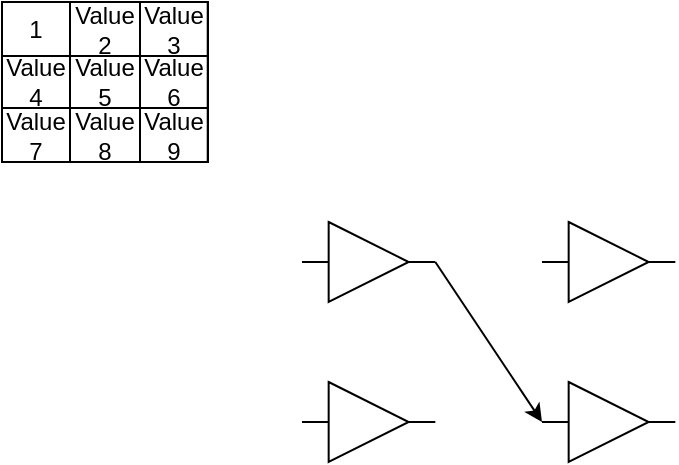 <mxfile version="24.3.0" type="github">
  <diagram id="C5RBs43oDa-KdzZeNtuy" name="Page-1">
    <mxGraphModel dx="781" dy="423" grid="1" gridSize="10" guides="1" tooltips="1" connect="1" arrows="1" fold="1" page="1" pageScale="1" pageWidth="1169" pageHeight="827" math="0" shadow="0">
      <root>
        <mxCell id="WIyWlLk6GJQsqaUBKTNV-0" />
        <mxCell id="WIyWlLk6GJQsqaUBKTNV-1" parent="WIyWlLk6GJQsqaUBKTNV-0" />
        <mxCell id="LLCsSia3MjpJeiBKYf-Y-13" value="" style="childLayout=tableLayout;recursiveResize=0;shadow=0;fillColor=none;" vertex="1" parent="WIyWlLk6GJQsqaUBKTNV-1">
          <mxGeometry x="10" y="10" width="102.86" height="80" as="geometry" />
        </mxCell>
        <mxCell id="LLCsSia3MjpJeiBKYf-Y-14" value="" style="shape=tableRow;horizontal=0;startSize=0;swimlaneHead=0;swimlaneBody=0;top=0;left=0;bottom=0;right=0;dropTarget=0;collapsible=0;recursiveResize=0;expand=0;fontStyle=0;fillColor=none;strokeColor=inherit;" vertex="1" parent="LLCsSia3MjpJeiBKYf-Y-13">
          <mxGeometry width="102.86" height="27" as="geometry" />
        </mxCell>
        <mxCell id="LLCsSia3MjpJeiBKYf-Y-15" value="1" style="connectable=0;recursiveResize=0;strokeColor=inherit;fillColor=none;align=center;whiteSpace=wrap;html=1;" vertex="1" parent="LLCsSia3MjpJeiBKYf-Y-14">
          <mxGeometry width="34" height="27" as="geometry">
            <mxRectangle width="34" height="27" as="alternateBounds" />
          </mxGeometry>
        </mxCell>
        <mxCell id="LLCsSia3MjpJeiBKYf-Y-16" value="Value 2" style="connectable=0;recursiveResize=0;strokeColor=inherit;fillColor=none;align=center;whiteSpace=wrap;html=1;" vertex="1" parent="LLCsSia3MjpJeiBKYf-Y-14">
          <mxGeometry x="34" width="35" height="27" as="geometry">
            <mxRectangle width="35" height="27" as="alternateBounds" />
          </mxGeometry>
        </mxCell>
        <mxCell id="LLCsSia3MjpJeiBKYf-Y-17" value="Value 3" style="connectable=0;recursiveResize=0;strokeColor=inherit;fillColor=none;align=center;whiteSpace=wrap;html=1;" vertex="1" parent="LLCsSia3MjpJeiBKYf-Y-14">
          <mxGeometry x="69" width="34" height="27" as="geometry">
            <mxRectangle width="34" height="27" as="alternateBounds" />
          </mxGeometry>
        </mxCell>
        <mxCell id="LLCsSia3MjpJeiBKYf-Y-18" style="shape=tableRow;horizontal=0;startSize=0;swimlaneHead=0;swimlaneBody=0;top=0;left=0;bottom=0;right=0;dropTarget=0;collapsible=0;recursiveResize=0;expand=0;fontStyle=0;fillColor=none;strokeColor=inherit;" vertex="1" parent="LLCsSia3MjpJeiBKYf-Y-13">
          <mxGeometry y="27" width="102.86" height="26" as="geometry" />
        </mxCell>
        <mxCell id="LLCsSia3MjpJeiBKYf-Y-19" value="Value 4" style="connectable=0;recursiveResize=0;strokeColor=inherit;fillColor=none;align=center;whiteSpace=wrap;html=1;" vertex="1" parent="LLCsSia3MjpJeiBKYf-Y-18">
          <mxGeometry width="34" height="26" as="geometry">
            <mxRectangle width="34" height="26" as="alternateBounds" />
          </mxGeometry>
        </mxCell>
        <mxCell id="LLCsSia3MjpJeiBKYf-Y-20" value="Value 5" style="connectable=0;recursiveResize=0;strokeColor=inherit;fillColor=none;align=center;whiteSpace=wrap;html=1;" vertex="1" parent="LLCsSia3MjpJeiBKYf-Y-18">
          <mxGeometry x="34" width="35" height="26" as="geometry">
            <mxRectangle width="35" height="26" as="alternateBounds" />
          </mxGeometry>
        </mxCell>
        <mxCell id="LLCsSia3MjpJeiBKYf-Y-21" value="Value 6" style="connectable=0;recursiveResize=0;strokeColor=inherit;fillColor=none;align=center;whiteSpace=wrap;html=1;" vertex="1" parent="LLCsSia3MjpJeiBKYf-Y-18">
          <mxGeometry x="69" width="34" height="26" as="geometry">
            <mxRectangle width="34" height="26" as="alternateBounds" />
          </mxGeometry>
        </mxCell>
        <mxCell id="LLCsSia3MjpJeiBKYf-Y-22" style="shape=tableRow;horizontal=0;startSize=0;swimlaneHead=0;swimlaneBody=0;top=0;left=0;bottom=0;right=0;dropTarget=0;collapsible=0;recursiveResize=0;expand=0;fontStyle=0;fillColor=none;strokeColor=inherit;" vertex="1" parent="LLCsSia3MjpJeiBKYf-Y-13">
          <mxGeometry y="53" width="102.86" height="27" as="geometry" />
        </mxCell>
        <mxCell id="LLCsSia3MjpJeiBKYf-Y-23" value="Value 7" style="connectable=0;recursiveResize=0;strokeColor=inherit;fillColor=none;align=center;whiteSpace=wrap;html=1;" vertex="1" parent="LLCsSia3MjpJeiBKYf-Y-22">
          <mxGeometry width="34" height="27" as="geometry">
            <mxRectangle width="34" height="27" as="alternateBounds" />
          </mxGeometry>
        </mxCell>
        <mxCell id="LLCsSia3MjpJeiBKYf-Y-24" value="Value 8" style="connectable=0;recursiveResize=0;strokeColor=inherit;fillColor=none;align=center;whiteSpace=wrap;html=1;" vertex="1" parent="LLCsSia3MjpJeiBKYf-Y-22">
          <mxGeometry x="34" width="35" height="27" as="geometry">
            <mxRectangle width="35" height="27" as="alternateBounds" />
          </mxGeometry>
        </mxCell>
        <mxCell id="LLCsSia3MjpJeiBKYf-Y-25" value="Value 9" style="connectable=0;recursiveResize=0;strokeColor=inherit;fillColor=none;align=center;whiteSpace=wrap;html=1;" vertex="1" parent="LLCsSia3MjpJeiBKYf-Y-22">
          <mxGeometry x="69" width="34" height="27" as="geometry">
            <mxRectangle width="34" height="27" as="alternateBounds" />
          </mxGeometry>
        </mxCell>
        <mxCell id="LLCsSia3MjpJeiBKYf-Y-46" style="edgeStyle=none;rounded=0;orthogonalLoop=1;jettySize=auto;html=1;exitX=1;exitY=0.5;exitDx=0;exitDy=0;entryX=0;entryY=0.5;entryDx=0;entryDy=0;" edge="1" parent="WIyWlLk6GJQsqaUBKTNV-1" source="LLCsSia3MjpJeiBKYf-Y-42" target="LLCsSia3MjpJeiBKYf-Y-45">
          <mxGeometry relative="1" as="geometry" />
        </mxCell>
        <mxCell id="LLCsSia3MjpJeiBKYf-Y-42" value="" style="verticalLabelPosition=bottom;shadow=0;dashed=0;align=center;html=1;verticalAlign=top;shape=mxgraph.electrical.logic_gates.buffer2;" vertex="1" parent="WIyWlLk6GJQsqaUBKTNV-1">
          <mxGeometry x="160" y="120" width="66.67" height="40" as="geometry" />
        </mxCell>
        <mxCell id="LLCsSia3MjpJeiBKYf-Y-43" value="" style="verticalLabelPosition=bottom;shadow=0;dashed=0;align=center;html=1;verticalAlign=top;shape=mxgraph.electrical.logic_gates.buffer2;" vertex="1" parent="WIyWlLk6GJQsqaUBKTNV-1">
          <mxGeometry x="160" y="200" width="66.67" height="40" as="geometry" />
        </mxCell>
        <mxCell id="LLCsSia3MjpJeiBKYf-Y-44" value="" style="verticalLabelPosition=bottom;shadow=0;dashed=0;align=center;html=1;verticalAlign=top;shape=mxgraph.electrical.logic_gates.buffer2;" vertex="1" parent="WIyWlLk6GJQsqaUBKTNV-1">
          <mxGeometry x="280" y="120" width="66.67" height="40" as="geometry" />
        </mxCell>
        <mxCell id="LLCsSia3MjpJeiBKYf-Y-45" value="" style="verticalLabelPosition=bottom;shadow=0;dashed=0;align=center;html=1;verticalAlign=top;shape=mxgraph.electrical.logic_gates.buffer2;" vertex="1" parent="WIyWlLk6GJQsqaUBKTNV-1">
          <mxGeometry x="280" y="200" width="66.67" height="40" as="geometry" />
        </mxCell>
      </root>
    </mxGraphModel>
  </diagram>
</mxfile>
